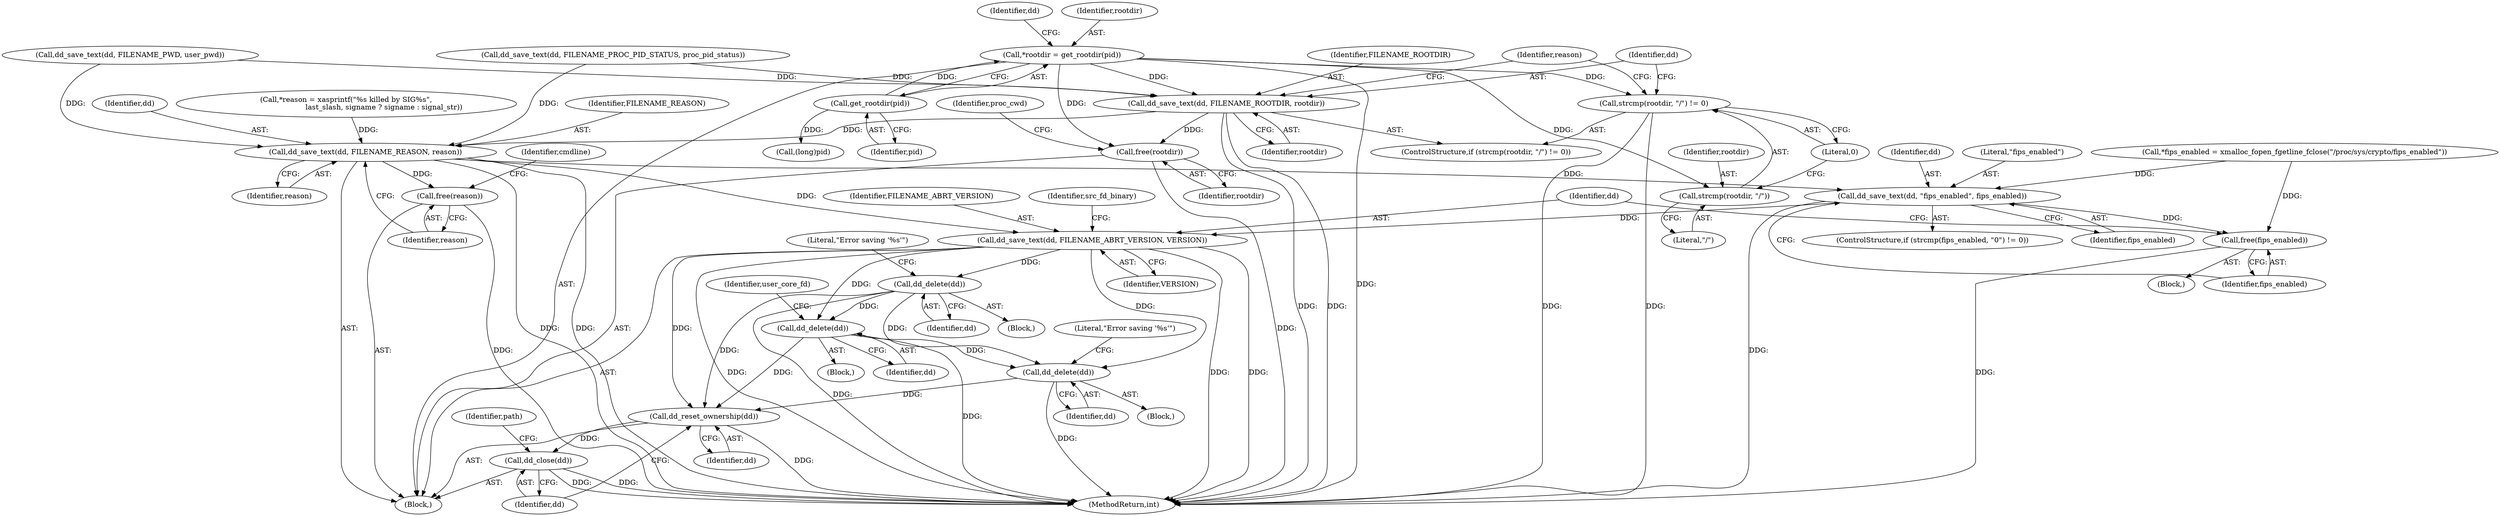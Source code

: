 digraph "0_abrt_8939398b82006ba1fec4ed491339fc075f43fc7c_1@pointer" {
"1000661" [label="(Call,*rootdir = get_rootdir(pid))"];
"1000663" [label="(Call,get_rootdir(pid))"];
"1000822" [label="(Call,strcmp(rootdir, \"/\") != 0)"];
"1000823" [label="(Call,strcmp(rootdir, \"/\"))"];
"1000827" [label="(Call,dd_save_text(dd, FILENAME_ROOTDIR, rootdir))"];
"1000841" [label="(Call,dd_save_text(dd, FILENAME_REASON, reason))"];
"1000845" [label="(Call,free(reason))"];
"1000875" [label="(Call,dd_save_text(dd, \"fips_enabled\", fips_enabled))"];
"1000879" [label="(Call,free(fips_enabled))"];
"1000881" [label="(Call,dd_save_text(dd, FILENAME_ABRT_VERSION, VERSION))"];
"1000917" [label="(Call,dd_delete(dd))"];
"1000954" [label="(Call,dd_delete(dd))"];
"1001065" [label="(Call,dd_delete(dd))"];
"1001072" [label="(Call,dd_reset_ownership(dd))"];
"1001074" [label="(Call,dd_close(dd))"];
"1001141" [label="(Call,free(rootdir))"];
"1000814" [label="(Call,dd_save_text(dd, FILENAME_PWD, user_pwd))"];
"1000884" [label="(Identifier,VERSION)"];
"1000823" [label="(Call,strcmp(rootdir, \"/\"))"];
"1000822" [label="(Call,strcmp(rootdir, \"/\") != 0)"];
"1000827" [label="(Call,dd_save_text(dd, FILENAME_ROOTDIR, rootdir))"];
"1000832" [label="(Call,*reason = xasprintf(\"%s killed by SIG%s\",\n                                 last_slash, signame ? signame : signal_str))"];
"1000920" [label="(Literal,\"Error saving '%s'\")"];
"1000841" [label="(Call,dd_save_text(dd, FILENAME_REASON, reason))"];
"1000842" [label="(Identifier,dd)"];
"1000882" [label="(Identifier,dd)"];
"1001072" [label="(Call,dd_reset_ownership(dd))"];
"1000833" [label="(Identifier,reason)"];
"1001073" [label="(Identifier,dd)"];
"1001075" [label="(Identifier,dd)"];
"1001141" [label="(Call,free(rootdir))"];
"1000676" [label="(Call,(long)pid)"];
"1001145" [label="(Identifier,proc_cwd)"];
"1000664" [label="(Identifier,pid)"];
"1001066" [label="(Identifier,dd)"];
"1000879" [label="(Call,free(fips_enabled))"];
"1000663" [label="(Call,get_rootdir(pid))"];
"1000918" [label="(Identifier,dd)"];
"1001142" [label="(Identifier,rootdir)"];
"1000825" [label="(Literal,\"/\")"];
"1000876" [label="(Identifier,dd)"];
"1000955" [label="(Identifier,dd)"];
"1001074" [label="(Call,dd_close(dd))"];
"1000843" [label="(Identifier,FILENAME_REASON)"];
"1000666" [label="(Identifier,dd)"];
"1000828" [label="(Identifier,dd)"];
"1000844" [label="(Identifier,reason)"];
"1000875" [label="(Call,dd_save_text(dd, \"fips_enabled\", fips_enabled))"];
"1000821" [label="(ControlStructure,if (strcmp(rootdir, \"/\") != 0))"];
"1000829" [label="(Identifier,FILENAME_ROOTDIR)"];
"1000881" [label="(Call,dd_save_text(dd, FILENAME_ABRT_VERSION, VERSION))"];
"1000958" [label="(Identifier,user_core_fd)"];
"1000808" [label="(Call,dd_save_text(dd, FILENAME_PROC_PID_STATUS, proc_pid_status))"];
"1000845" [label="(Call,free(reason))"];
"1000868" [label="(Block,)"];
"1001064" [label="(Block,)"];
"1000662" [label="(Identifier,rootdir)"];
"1000661" [label="(Call,*rootdir = get_rootdir(pid))"];
"1000883" [label="(Identifier,FILENAME_ABRT_VERSION)"];
"1000862" [label="(Call,*fips_enabled = xmalloc_fopen_fgetline_fclose(\"/proc/sys/crypto/fips_enabled\"))"];
"1000917" [label="(Call,dd_delete(dd))"];
"1000849" [label="(Identifier,cmdline)"];
"1000869" [label="(ControlStructure,if (strcmp(fips_enabled, \"0\") != 0))"];
"1001065" [label="(Call,dd_delete(dd))"];
"1000878" [label="(Identifier,fips_enabled)"];
"1000877" [label="(Literal,\"fips_enabled\")"];
"1000880" [label="(Identifier,fips_enabled)"];
"1000830" [label="(Identifier,rootdir)"];
"1001237" [label="(MethodReturn,int)"];
"1000887" [label="(Identifier,src_fd_binary)"];
"1000916" [label="(Block,)"];
"1001068" [label="(Literal,\"Error saving '%s'\")"];
"1000826" [label="(Literal,0)"];
"1000659" [label="(Block,)"];
"1001078" [label="(Identifier,path)"];
"1000951" [label="(Block,)"];
"1000824" [label="(Identifier,rootdir)"];
"1000954" [label="(Call,dd_delete(dd))"];
"1000846" [label="(Identifier,reason)"];
"1000661" -> "1000659"  [label="AST: "];
"1000661" -> "1000663"  [label="CFG: "];
"1000662" -> "1000661"  [label="AST: "];
"1000663" -> "1000661"  [label="AST: "];
"1000666" -> "1000661"  [label="CFG: "];
"1000661" -> "1001237"  [label="DDG: "];
"1000663" -> "1000661"  [label="DDG: "];
"1000661" -> "1000822"  [label="DDG: "];
"1000661" -> "1000823"  [label="DDG: "];
"1000661" -> "1000827"  [label="DDG: "];
"1000661" -> "1001141"  [label="DDG: "];
"1000663" -> "1000664"  [label="CFG: "];
"1000664" -> "1000663"  [label="AST: "];
"1000663" -> "1000676"  [label="DDG: "];
"1000822" -> "1000821"  [label="AST: "];
"1000822" -> "1000826"  [label="CFG: "];
"1000823" -> "1000822"  [label="AST: "];
"1000826" -> "1000822"  [label="AST: "];
"1000828" -> "1000822"  [label="CFG: "];
"1000833" -> "1000822"  [label="CFG: "];
"1000822" -> "1001237"  [label="DDG: "];
"1000822" -> "1001237"  [label="DDG: "];
"1000823" -> "1000825"  [label="CFG: "];
"1000824" -> "1000823"  [label="AST: "];
"1000825" -> "1000823"  [label="AST: "];
"1000826" -> "1000823"  [label="CFG: "];
"1000827" -> "1000821"  [label="AST: "];
"1000827" -> "1000830"  [label="CFG: "];
"1000828" -> "1000827"  [label="AST: "];
"1000829" -> "1000827"  [label="AST: "];
"1000830" -> "1000827"  [label="AST: "];
"1000833" -> "1000827"  [label="CFG: "];
"1000827" -> "1001237"  [label="DDG: "];
"1000827" -> "1001237"  [label="DDG: "];
"1000808" -> "1000827"  [label="DDG: "];
"1000814" -> "1000827"  [label="DDG: "];
"1000827" -> "1000841"  [label="DDG: "];
"1000827" -> "1001141"  [label="DDG: "];
"1000841" -> "1000659"  [label="AST: "];
"1000841" -> "1000844"  [label="CFG: "];
"1000842" -> "1000841"  [label="AST: "];
"1000843" -> "1000841"  [label="AST: "];
"1000844" -> "1000841"  [label="AST: "];
"1000846" -> "1000841"  [label="CFG: "];
"1000841" -> "1001237"  [label="DDG: "];
"1000841" -> "1001237"  [label="DDG: "];
"1000808" -> "1000841"  [label="DDG: "];
"1000814" -> "1000841"  [label="DDG: "];
"1000832" -> "1000841"  [label="DDG: "];
"1000841" -> "1000845"  [label="DDG: "];
"1000841" -> "1000875"  [label="DDG: "];
"1000841" -> "1000881"  [label="DDG: "];
"1000845" -> "1000659"  [label="AST: "];
"1000845" -> "1000846"  [label="CFG: "];
"1000846" -> "1000845"  [label="AST: "];
"1000849" -> "1000845"  [label="CFG: "];
"1000845" -> "1001237"  [label="DDG: "];
"1000875" -> "1000869"  [label="AST: "];
"1000875" -> "1000878"  [label="CFG: "];
"1000876" -> "1000875"  [label="AST: "];
"1000877" -> "1000875"  [label="AST: "];
"1000878" -> "1000875"  [label="AST: "];
"1000880" -> "1000875"  [label="CFG: "];
"1000875" -> "1001237"  [label="DDG: "];
"1000862" -> "1000875"  [label="DDG: "];
"1000875" -> "1000879"  [label="DDG: "];
"1000875" -> "1000881"  [label="DDG: "];
"1000879" -> "1000868"  [label="AST: "];
"1000879" -> "1000880"  [label="CFG: "];
"1000880" -> "1000879"  [label="AST: "];
"1000882" -> "1000879"  [label="CFG: "];
"1000879" -> "1001237"  [label="DDG: "];
"1000862" -> "1000879"  [label="DDG: "];
"1000881" -> "1000659"  [label="AST: "];
"1000881" -> "1000884"  [label="CFG: "];
"1000882" -> "1000881"  [label="AST: "];
"1000883" -> "1000881"  [label="AST: "];
"1000884" -> "1000881"  [label="AST: "];
"1000887" -> "1000881"  [label="CFG: "];
"1000881" -> "1001237"  [label="DDG: "];
"1000881" -> "1001237"  [label="DDG: "];
"1000881" -> "1001237"  [label="DDG: "];
"1000881" -> "1000917"  [label="DDG: "];
"1000881" -> "1000954"  [label="DDG: "];
"1000881" -> "1001065"  [label="DDG: "];
"1000881" -> "1001072"  [label="DDG: "];
"1000917" -> "1000916"  [label="AST: "];
"1000917" -> "1000918"  [label="CFG: "];
"1000918" -> "1000917"  [label="AST: "];
"1000920" -> "1000917"  [label="CFG: "];
"1000917" -> "1001237"  [label="DDG: "];
"1000917" -> "1000954"  [label="DDG: "];
"1000917" -> "1001065"  [label="DDG: "];
"1000917" -> "1001072"  [label="DDG: "];
"1000954" -> "1000951"  [label="AST: "];
"1000954" -> "1000955"  [label="CFG: "];
"1000955" -> "1000954"  [label="AST: "];
"1000958" -> "1000954"  [label="CFG: "];
"1000954" -> "1001237"  [label="DDG: "];
"1000954" -> "1001065"  [label="DDG: "];
"1000954" -> "1001072"  [label="DDG: "];
"1001065" -> "1001064"  [label="AST: "];
"1001065" -> "1001066"  [label="CFG: "];
"1001066" -> "1001065"  [label="AST: "];
"1001068" -> "1001065"  [label="CFG: "];
"1001065" -> "1001237"  [label="DDG: "];
"1001065" -> "1001072"  [label="DDG: "];
"1001072" -> "1000659"  [label="AST: "];
"1001072" -> "1001073"  [label="CFG: "];
"1001073" -> "1001072"  [label="AST: "];
"1001075" -> "1001072"  [label="CFG: "];
"1001072" -> "1001237"  [label="DDG: "];
"1001072" -> "1001074"  [label="DDG: "];
"1001074" -> "1000659"  [label="AST: "];
"1001074" -> "1001075"  [label="CFG: "];
"1001075" -> "1001074"  [label="AST: "];
"1001078" -> "1001074"  [label="CFG: "];
"1001074" -> "1001237"  [label="DDG: "];
"1001074" -> "1001237"  [label="DDG: "];
"1001141" -> "1000659"  [label="AST: "];
"1001141" -> "1001142"  [label="CFG: "];
"1001142" -> "1001141"  [label="AST: "];
"1001145" -> "1001141"  [label="CFG: "];
"1001141" -> "1001237"  [label="DDG: "];
}
